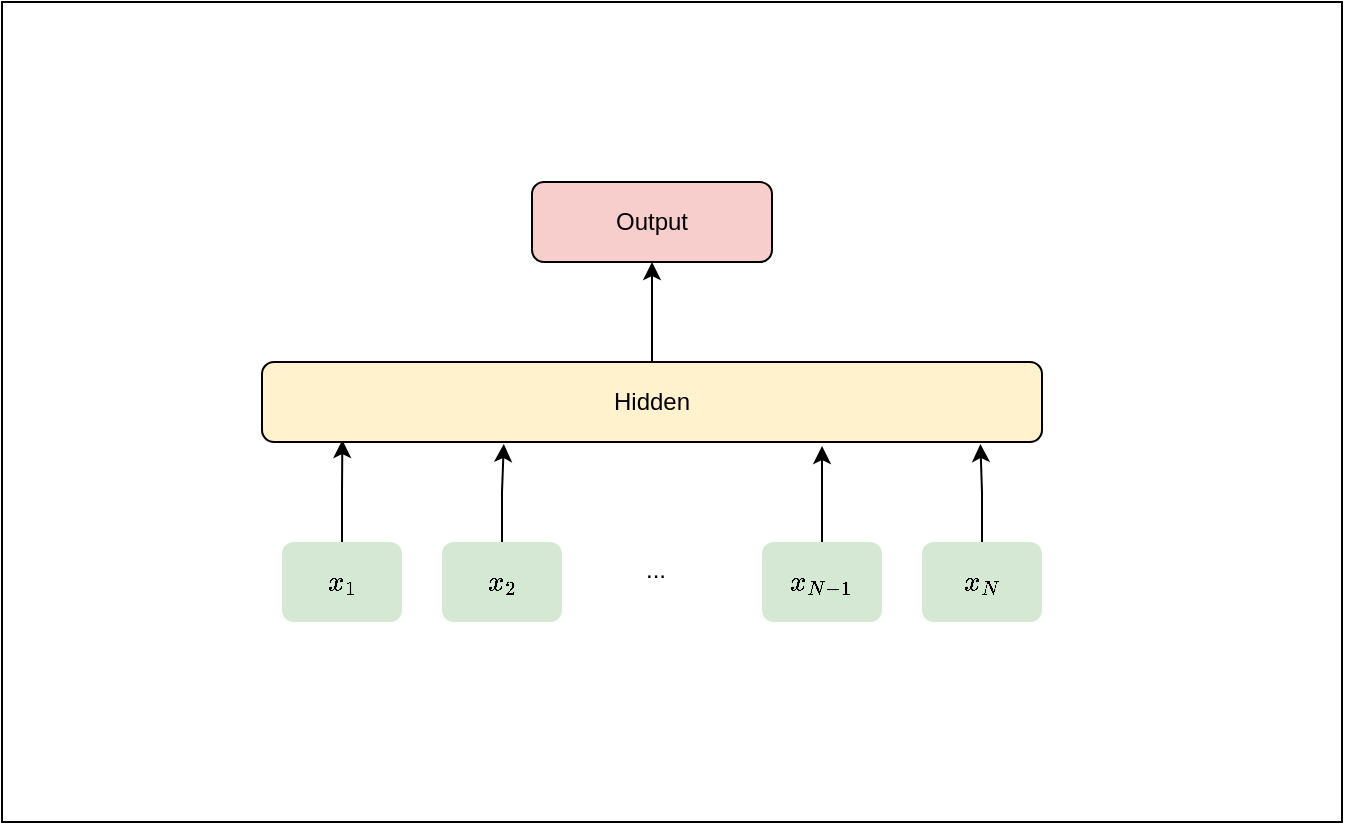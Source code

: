 <mxfile version="16.1.2" type="device"><diagram id="T4QCCz34tHXnWNiaFkFL" name="第 1 页"><mxGraphModel dx="2324" dy="2005" grid="1" gridSize="10" guides="1" tooltips="1" connect="1" arrows="1" fold="1" page="1" pageScale="1" pageWidth="850" pageHeight="1100" math="1" shadow="0"><root><mxCell id="0"/><mxCell id="1" parent="0"/><mxCell id="jVlhybTrXZlItnowJVeM-34" value="" style="rounded=0;whiteSpace=wrap;html=1;" vertex="1" parent="1"><mxGeometry x="-40" y="-20" width="670" height="410" as="geometry"/></mxCell><mxCell id="jVlhybTrXZlItnowJVeM-30" style="edgeStyle=orthogonalEdgeStyle;rounded=0;orthogonalLoop=1;jettySize=auto;html=1;exitX=0.5;exitY=0;exitDx=0;exitDy=0;entryX=0.103;entryY=0.975;entryDx=0;entryDy=0;entryPerimeter=0;" edge="1" parent="1" source="jVlhybTrXZlItnowJVeM-15" target="jVlhybTrXZlItnowJVeM-20"><mxGeometry relative="1" as="geometry"/></mxCell><mxCell id="jVlhybTrXZlItnowJVeM-15" value="$$x_1$$" style="rounded=1;whiteSpace=wrap;html=1;strokeColor=none;fillColor=#d5e8d4;" vertex="1" parent="1"><mxGeometry x="100" y="250" width="60" height="40" as="geometry"/></mxCell><mxCell id="jVlhybTrXZlItnowJVeM-31" style="edgeStyle=orthogonalEdgeStyle;rounded=0;orthogonalLoop=1;jettySize=auto;html=1;exitX=0.5;exitY=0;exitDx=0;exitDy=0;entryX=0.31;entryY=1.025;entryDx=0;entryDy=0;entryPerimeter=0;" edge="1" parent="1" source="jVlhybTrXZlItnowJVeM-16" target="jVlhybTrXZlItnowJVeM-20"><mxGeometry relative="1" as="geometry"/></mxCell><mxCell id="jVlhybTrXZlItnowJVeM-16" value="$$x_2$$" style="rounded=1;whiteSpace=wrap;html=1;strokeColor=none;fillColor=#d5e8d4;" vertex="1" parent="1"><mxGeometry x="180" y="250" width="60" height="40" as="geometry"/></mxCell><mxCell id="jVlhybTrXZlItnowJVeM-17" value="..." style="text;strokeColor=none;fillColor=none;whiteSpace=wrap;html=1;" vertex="1" parent="1"><mxGeometry x="280" y="250" width="40" height="40" as="geometry"/></mxCell><mxCell id="jVlhybTrXZlItnowJVeM-32" style="edgeStyle=orthogonalEdgeStyle;rounded=0;orthogonalLoop=1;jettySize=auto;html=1;exitX=0.5;exitY=0;exitDx=0;exitDy=0;entryX=0.718;entryY=1.05;entryDx=0;entryDy=0;entryPerimeter=0;" edge="1" parent="1" source="jVlhybTrXZlItnowJVeM-18" target="jVlhybTrXZlItnowJVeM-20"><mxGeometry relative="1" as="geometry"/></mxCell><mxCell id="jVlhybTrXZlItnowJVeM-18" value="$$x_{N-1&lt;br&gt;}&lt;br&gt;$$" style="rounded=1;whiteSpace=wrap;html=1;strokeColor=none;fillColor=#d5e8d4;" vertex="1" parent="1"><mxGeometry x="340" y="250" width="60" height="40" as="geometry"/></mxCell><mxCell id="jVlhybTrXZlItnowJVeM-33" style="edgeStyle=orthogonalEdgeStyle;rounded=0;orthogonalLoop=1;jettySize=auto;html=1;exitX=0.5;exitY=0;exitDx=0;exitDy=0;entryX=0.921;entryY=1.025;entryDx=0;entryDy=0;entryPerimeter=0;" edge="1" parent="1" source="jVlhybTrXZlItnowJVeM-19" target="jVlhybTrXZlItnowJVeM-20"><mxGeometry relative="1" as="geometry"/></mxCell><mxCell id="jVlhybTrXZlItnowJVeM-19" value="$$x_N&lt;br&gt;$$" style="rounded=1;whiteSpace=wrap;html=1;strokeColor=none;fillColor=#d5e8d4;" vertex="1" parent="1"><mxGeometry x="420" y="250" width="60" height="40" as="geometry"/></mxCell><mxCell id="jVlhybTrXZlItnowJVeM-20" value="Hidden" style="rounded=1;whiteSpace=wrap;html=1;fillColor=#fff2cc;" vertex="1" parent="1"><mxGeometry x="90" y="160" width="390" height="40" as="geometry"/></mxCell><mxCell id="jVlhybTrXZlItnowJVeM-21" value="Output" style="rounded=1;whiteSpace=wrap;html=1;fillColor=#f8cecc;" vertex="1" parent="1"><mxGeometry x="225" y="70" width="120" height="40" as="geometry"/></mxCell><mxCell id="jVlhybTrXZlItnowJVeM-26" style="edgeStyle=orthogonalEdgeStyle;rounded=0;orthogonalLoop=1;" edge="1" parent="1" source="jVlhybTrXZlItnowJVeM-20" target="jVlhybTrXZlItnowJVeM-21"><mxGeometry relative="1" as="geometry"/></mxCell></root></mxGraphModel></diagram></mxfile>